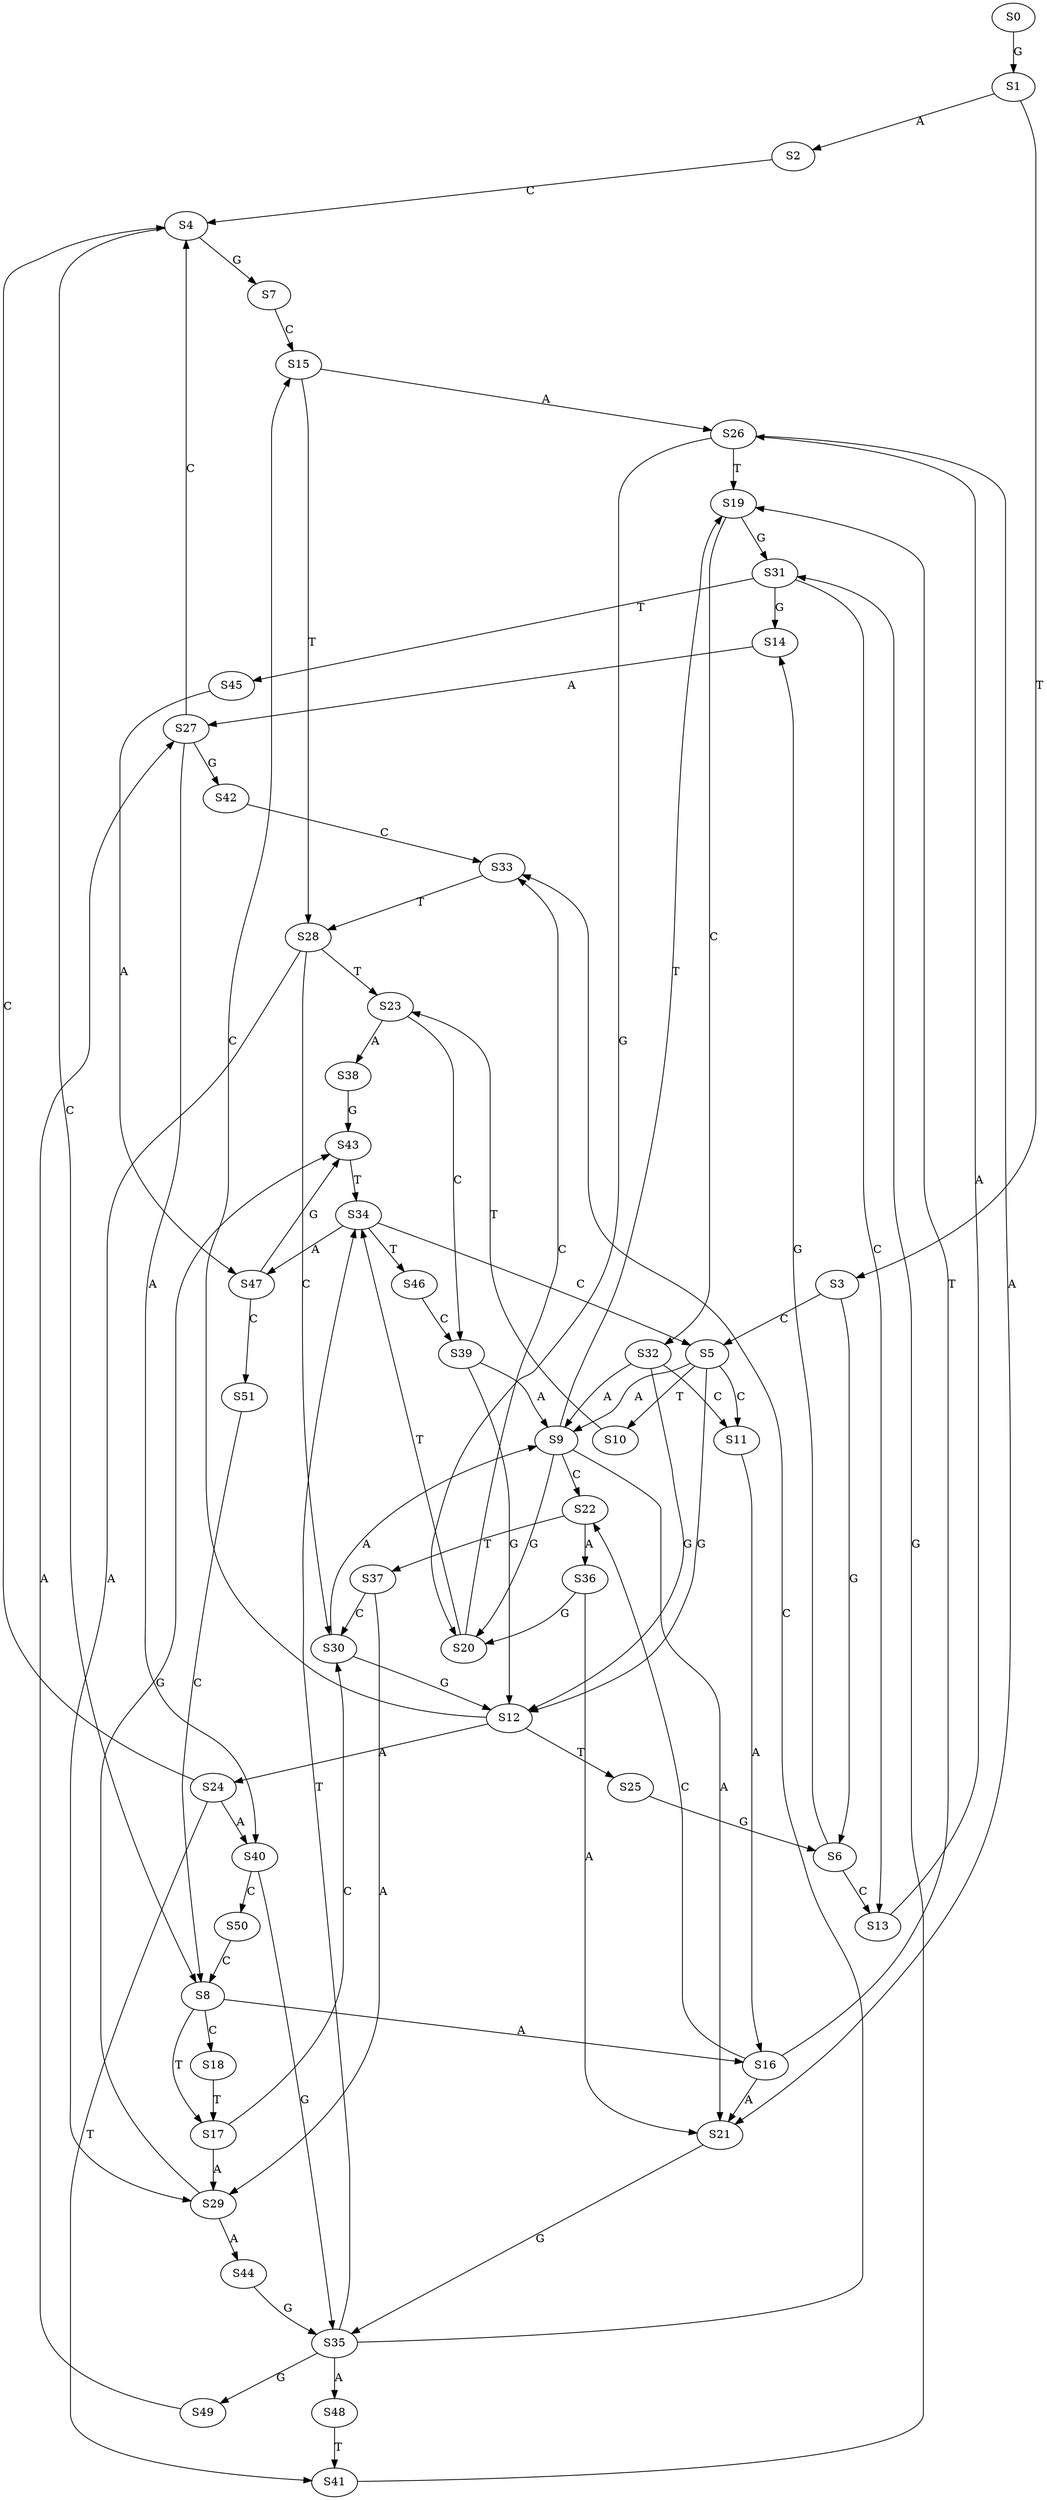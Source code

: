 strict digraph  {
	S0 -> S1 [ label = G ];
	S1 -> S2 [ label = A ];
	S1 -> S3 [ label = T ];
	S2 -> S4 [ label = C ];
	S3 -> S5 [ label = C ];
	S3 -> S6 [ label = G ];
	S4 -> S7 [ label = G ];
	S4 -> S8 [ label = C ];
	S5 -> S9 [ label = A ];
	S5 -> S10 [ label = T ];
	S5 -> S11 [ label = C ];
	S5 -> S12 [ label = G ];
	S6 -> S13 [ label = C ];
	S6 -> S14 [ label = G ];
	S7 -> S15 [ label = C ];
	S8 -> S16 [ label = A ];
	S8 -> S17 [ label = T ];
	S8 -> S18 [ label = C ];
	S9 -> S19 [ label = T ];
	S9 -> S20 [ label = G ];
	S9 -> S21 [ label = A ];
	S9 -> S22 [ label = C ];
	S10 -> S23 [ label = T ];
	S11 -> S16 [ label = A ];
	S12 -> S24 [ label = A ];
	S12 -> S25 [ label = T ];
	S12 -> S15 [ label = C ];
	S13 -> S26 [ label = A ];
	S14 -> S27 [ label = A ];
	S15 -> S28 [ label = T ];
	S15 -> S26 [ label = A ];
	S16 -> S21 [ label = A ];
	S16 -> S19 [ label = T ];
	S16 -> S22 [ label = C ];
	S17 -> S29 [ label = A ];
	S17 -> S30 [ label = C ];
	S18 -> S17 [ label = T ];
	S19 -> S31 [ label = G ];
	S19 -> S32 [ label = C ];
	S20 -> S33 [ label = C ];
	S20 -> S34 [ label = T ];
	S21 -> S35 [ label = G ];
	S22 -> S36 [ label = A ];
	S22 -> S37 [ label = T ];
	S23 -> S38 [ label = A ];
	S23 -> S39 [ label = C ];
	S24 -> S40 [ label = A ];
	S24 -> S41 [ label = T ];
	S24 -> S4 [ label = C ];
	S25 -> S6 [ label = G ];
	S26 -> S20 [ label = G ];
	S26 -> S19 [ label = T ];
	S26 -> S21 [ label = A ];
	S27 -> S40 [ label = A ];
	S27 -> S4 [ label = C ];
	S27 -> S42 [ label = G ];
	S28 -> S23 [ label = T ];
	S28 -> S29 [ label = A ];
	S28 -> S30 [ label = C ];
	S29 -> S43 [ label = G ];
	S29 -> S44 [ label = A ];
	S30 -> S9 [ label = A ];
	S30 -> S12 [ label = G ];
	S31 -> S13 [ label = C ];
	S31 -> S14 [ label = G ];
	S31 -> S45 [ label = T ];
	S32 -> S11 [ label = C ];
	S32 -> S12 [ label = G ];
	S32 -> S9 [ label = A ];
	S33 -> S28 [ label = T ];
	S34 -> S5 [ label = C ];
	S34 -> S46 [ label = T ];
	S34 -> S47 [ label = A ];
	S35 -> S34 [ label = T ];
	S35 -> S48 [ label = A ];
	S35 -> S49 [ label = G ];
	S35 -> S33 [ label = C ];
	S36 -> S20 [ label = G ];
	S36 -> S21 [ label = A ];
	S37 -> S29 [ label = A ];
	S37 -> S30 [ label = C ];
	S38 -> S43 [ label = G ];
	S39 -> S9 [ label = A ];
	S39 -> S12 [ label = G ];
	S40 -> S50 [ label = C ];
	S40 -> S35 [ label = G ];
	S41 -> S31 [ label = G ];
	S42 -> S33 [ label = C ];
	S43 -> S34 [ label = T ];
	S44 -> S35 [ label = G ];
	S45 -> S47 [ label = A ];
	S46 -> S39 [ label = C ];
	S47 -> S43 [ label = G ];
	S47 -> S51 [ label = C ];
	S48 -> S41 [ label = T ];
	S49 -> S27 [ label = A ];
	S50 -> S8 [ label = C ];
	S51 -> S8 [ label = C ];
}
